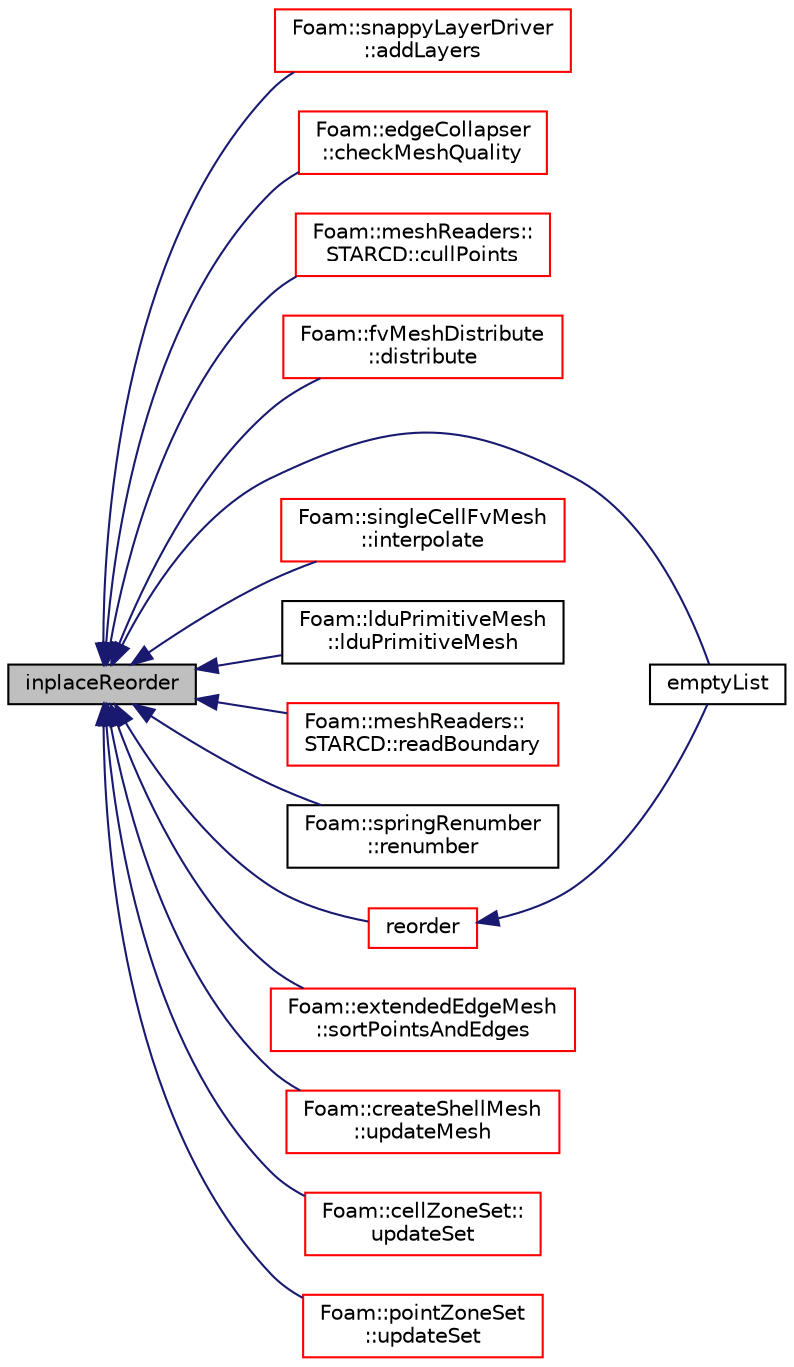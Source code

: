 digraph "inplaceReorder"
{
  bgcolor="transparent";
  edge [fontname="Helvetica",fontsize="10",labelfontname="Helvetica",labelfontsize="10"];
  node [fontname="Helvetica",fontsize="10",shape=record];
  rankdir="LR";
  Node12612 [label="inplaceReorder",height=0.2,width=0.4,color="black", fillcolor="grey75", style="filled", fontcolor="black"];
  Node12612 -> Node12613 [dir="back",color="midnightblue",fontsize="10",style="solid",fontname="Helvetica"];
  Node12613 [label="Foam::snappyLayerDriver\l::addLayers",height=0.2,width=0.4,color="red",URL="$a25909.html#a2654851d1ffedc26e8ff1424f7097ba6",tooltip="Add cell layers. "];
  Node12612 -> Node12616 [dir="back",color="midnightblue",fontsize="10",style="solid",fontname="Helvetica"];
  Node12616 [label="Foam::edgeCollapser\l::checkMeshQuality",height=0.2,width=0.4,color="red",URL="$a22401.html#a05c592dbdbe3fcc0728c2595750b5982",tooltip="Check mesh and mark points on faces in error. "];
  Node12612 -> Node12620 [dir="back",color="midnightblue",fontsize="10",style="solid",fontname="Helvetica"];
  Node12620 [label="Foam::meshReaders::\lSTARCD::cullPoints",height=0.2,width=0.4,color="red",URL="$a22073.html#a9cf5a7beabb5d847accad5ac5db12d89",tooltip="Remove unused points. "];
  Node12612 -> Node12622 [dir="back",color="midnightblue",fontsize="10",style="solid",fontname="Helvetica"];
  Node12622 [label="Foam::fvMeshDistribute\l::distribute",height=0.2,width=0.4,color="red",URL="$a22197.html#acb11a389cf765470aea69d37a526cf1f",tooltip="Send cells to neighbours according to distribution. "];
  Node12612 -> Node12632 [dir="back",color="midnightblue",fontsize="10",style="solid",fontname="Helvetica"];
  Node12632 [label="emptyList",height=0.2,width=0.4,color="black",URL="$a21851.html#aac3dd6ff6f51f3841ba88a3adb29e073",tooltip="Return reference to zero-sized list. Compare to List::null() which returns. "];
  Node12612 -> Node12633 [dir="back",color="midnightblue",fontsize="10",style="solid",fontname="Helvetica"];
  Node12633 [label="Foam::singleCellFvMesh\l::interpolate",height=0.2,width=0.4,color="red",URL="$a23697.html#af97d05ec6e72fd577f9913c9bd086797",tooltip="Map volField. Internal field set to average, patch fields straight. "];
  Node12612 -> Node12635 [dir="back",color="midnightblue",fontsize="10",style="solid",fontname="Helvetica"];
  Node12635 [label="Foam::lduPrimitiveMesh\l::lduPrimitiveMesh",height=0.2,width=0.4,color="black",URL="$a28285.html#aeae1eb8af27cafdc116980dd48968d19",tooltip="Construct by combining multiple meshes. The meshes come from. "];
  Node12612 -> Node12636 [dir="back",color="midnightblue",fontsize="10",style="solid",fontname="Helvetica"];
  Node12636 [label="Foam::meshReaders::\lSTARCD::readBoundary",height=0.2,width=0.4,color="red",URL="$a22073.html#aaa5ec51e2b805018e53dda083fdaf762",tooltip="Read boundary (cell/face) definitions. "];
  Node12612 -> Node12637 [dir="back",color="midnightblue",fontsize="10",style="solid",fontname="Helvetica"];
  Node12637 [label="Foam::springRenumber\l::renumber",height=0.2,width=0.4,color="black",URL="$a30301.html#a0c124d0687d8a18ac84af7ebee2989af",tooltip="Return the order in which cells need to be visited, i.e. "];
  Node12612 -> Node12638 [dir="back",color="midnightblue",fontsize="10",style="solid",fontname="Helvetica"];
  Node12638 [label="reorder",height=0.2,width=0.4,color="red",URL="$a21851.html#ac8d3e47c690040e2c833e104a11a1af7",tooltip="Reorder the elements (indices, not values) of a list. "];
  Node12638 -> Node12632 [dir="back",color="midnightblue",fontsize="10",style="solid",fontname="Helvetica"];
  Node12612 -> Node12666 [dir="back",color="midnightblue",fontsize="10",style="solid",fontname="Helvetica"];
  Node12666 [label="Foam::extendedEdgeMesh\l::sortPointsAndEdges",height=0.2,width=0.4,color="red",URL="$a22549.html#a35042787bb1f37f3e2695d3b48e313b0"];
  Node12612 -> Node12675 [dir="back",color="midnightblue",fontsize="10",style="solid",fontname="Helvetica"];
  Node12675 [label="Foam::createShellMesh\l::updateMesh",height=0.2,width=0.4,color="red",URL="$a22181.html#ad57565956fd4064299f4bd3c4eebb1d4",tooltip="Update any locally stored mesh information. "];
  Node12612 -> Node12679 [dir="back",color="midnightblue",fontsize="10",style="solid",fontname="Helvetica"];
  Node12679 [label="Foam::cellZoneSet::\lupdateSet",height=0.2,width=0.4,color="red",URL="$a26577.html#afc9e2e914d3928dd7281d2ac71452052",tooltip="Sort addressing and make cellSet part consistent with addressing. "];
  Node12612 -> Node12691 [dir="back",color="midnightblue",fontsize="10",style="solid",fontname="Helvetica"];
  Node12691 [label="Foam::pointZoneSet\l::updateSet",height=0.2,width=0.4,color="red",URL="$a26593.html#afc9e2e914d3928dd7281d2ac71452052",tooltip="Sort addressing and make pointSet part consistent with addressing. "];
}
